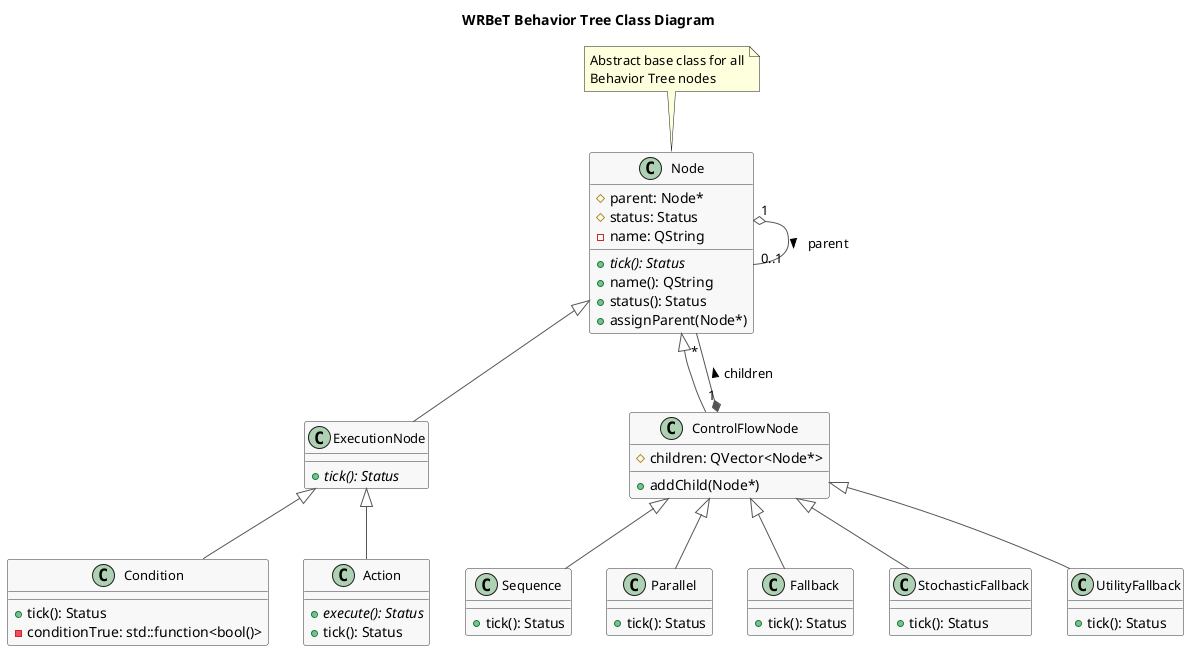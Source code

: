 @startuml behavior_tree_classes
title WRBeT Behavior Tree Class Diagram
skinparam class {
    BackgroundColor #F8F8F8
    BorderColor #333
    ArrowColor #555
    FontSize 13
}

' Core Node Classes
class Node {
  + {abstract} tick(): Status
  + name(): QString
  + status(): Status
  + assignParent(Node*)
  # parent: Node*
  # status: Status
  - name: QString
}

class ExecutionNode {
  + {abstract} tick(): Status
}

class ControlFlowNode {
  + addChild(Node*)
  # children: QVector<Node*>
}

' Specialized Nodes
class Condition {
  + tick(): Status
  - conditionTrue: std::function<bool()>
}

class Action {
  + {abstract} execute(): Status
  + tick(): Status
}

class Sequence {
  + tick(): Status
}

class Parallel {
  + tick(): Status
}

class Fallback {
  + tick(): Status
}

class StochasticFallback {
  + tick(): Status
}

class UtilityFallback {
  + tick(): Status
}

' Inheritance Relationships
Node <|-- ExecutionNode
Node <|-- ControlFlowNode
ExecutionNode <|-- Condition
ExecutionNode <|-- Action
ControlFlowNode <|-- Sequence
ControlFlowNode <|-- Parallel
ControlFlowNode <|-- Fallback
ControlFlowNode <|-- StochasticFallback
ControlFlowNode <|-- UtilityFallback

' Composition Relationships
ControlFlowNode "1" *-- "*" Node : children >
Node "1" o-- "0..1" Node : parent >

note top of Node : Abstract base class for all\nBehavior Tree nodes

@enduml